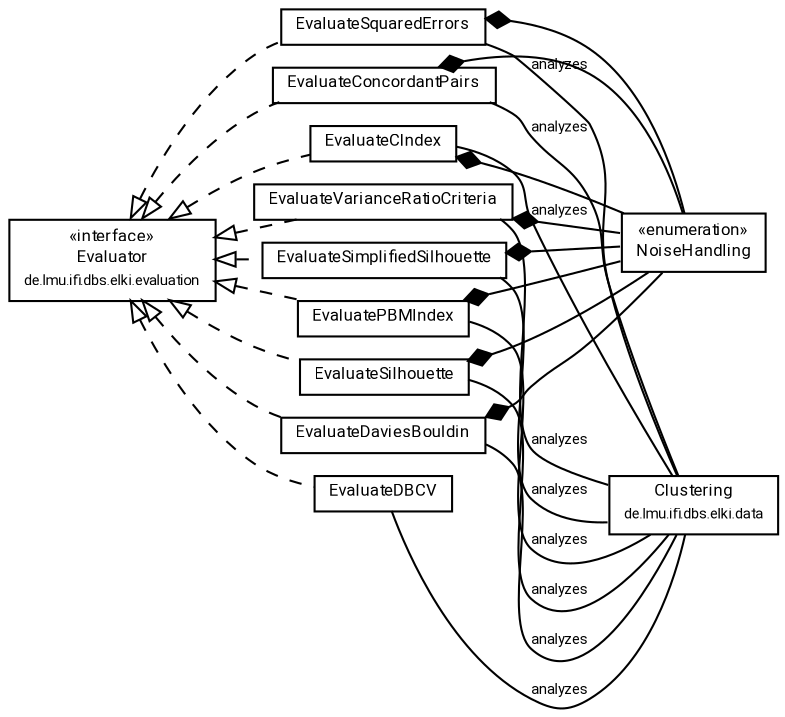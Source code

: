 #!/usr/local/bin/dot
#
# Class diagram 
# Generated by UMLGraph version R5_7_2-60-g0e99a6 (http://www.spinellis.gr/umlgraph/)
#

digraph G {
	graph [fontnames="svg"]
	edge [fontname="Roboto",fontsize=7,labelfontname="Roboto",labelfontsize=7,color="black"];
	node [fontname="Roboto",fontcolor="black",fontsize=8,shape=plaintext,margin=0,width=0,height=0];
	nodesep=0.15;
	ranksep=0.25;
	rankdir=LR;
	// de.lmu.ifi.dbs.elki.evaluation.clustering.internal.EvaluateSquaredErrors
	c237121 [label=<<table title="de.lmu.ifi.dbs.elki.evaluation.clustering.internal.EvaluateSquaredErrors" border="0" cellborder="1" cellspacing="0" cellpadding="2" href="EvaluateSquaredErrors.html" target="_parent">
		<tr><td><table border="0" cellspacing="0" cellpadding="1">
		<tr><td align="center" balign="center"> <font face="Roboto">EvaluateSquaredErrors</font> </td></tr>
		</table></td></tr>
		</table>>, URL="EvaluateSquaredErrors.html"];
	// de.lmu.ifi.dbs.elki.evaluation.clustering.internal.EvaluateDBCV<O>
	c237123 [label=<<table title="de.lmu.ifi.dbs.elki.evaluation.clustering.internal.EvaluateDBCV" border="0" cellborder="1" cellspacing="0" cellpadding="2" href="EvaluateDBCV.html" target="_parent">
		<tr><td><table border="0" cellspacing="0" cellpadding="1">
		<tr><td align="center" balign="center"> <font face="Roboto">EvaluateDBCV</font> </td></tr>
		</table></td></tr>
		</table>>, URL="EvaluateDBCV.html"];
	// de.lmu.ifi.dbs.elki.evaluation.clustering.internal.EvaluateConcordantPairs<O>
	c237125 [label=<<table title="de.lmu.ifi.dbs.elki.evaluation.clustering.internal.EvaluateConcordantPairs" border="0" cellborder="1" cellspacing="0" cellpadding="2" href="EvaluateConcordantPairs.html" target="_parent">
		<tr><td><table border="0" cellspacing="0" cellpadding="1">
		<tr><td align="center" balign="center"> <font face="Roboto">EvaluateConcordantPairs</font> </td></tr>
		</table></td></tr>
		</table>>, URL="EvaluateConcordantPairs.html"];
	// de.lmu.ifi.dbs.elki.evaluation.clustering.internal.EvaluateCIndex<O>
	c237127 [label=<<table title="de.lmu.ifi.dbs.elki.evaluation.clustering.internal.EvaluateCIndex" border="0" cellborder="1" cellspacing="0" cellpadding="2" href="EvaluateCIndex.html" target="_parent">
		<tr><td><table border="0" cellspacing="0" cellpadding="1">
		<tr><td align="center" balign="center"> <font face="Roboto">EvaluateCIndex</font> </td></tr>
		</table></td></tr>
		</table>>, URL="EvaluateCIndex.html"];
	// de.lmu.ifi.dbs.elki.evaluation.clustering.internal.EvaluateVarianceRatioCriteria<O>
	c237129 [label=<<table title="de.lmu.ifi.dbs.elki.evaluation.clustering.internal.EvaluateVarianceRatioCriteria" border="0" cellborder="1" cellspacing="0" cellpadding="2" href="EvaluateVarianceRatioCriteria.html" target="_parent">
		<tr><td><table border="0" cellspacing="0" cellpadding="1">
		<tr><td align="center" balign="center"> <font face="Roboto">EvaluateVarianceRatioCriteria</font> </td></tr>
		</table></td></tr>
		</table>>, URL="EvaluateVarianceRatioCriteria.html"];
	// de.lmu.ifi.dbs.elki.evaluation.clustering.internal.EvaluateSimplifiedSilhouette
	c237131 [label=<<table title="de.lmu.ifi.dbs.elki.evaluation.clustering.internal.EvaluateSimplifiedSilhouette" border="0" cellborder="1" cellspacing="0" cellpadding="2" href="EvaluateSimplifiedSilhouette.html" target="_parent">
		<tr><td><table border="0" cellspacing="0" cellpadding="1">
		<tr><td align="center" balign="center"> <font face="Roboto">EvaluateSimplifiedSilhouette</font> </td></tr>
		</table></td></tr>
		</table>>, URL="EvaluateSimplifiedSilhouette.html"];
	// de.lmu.ifi.dbs.elki.evaluation.clustering.internal.NoiseHandling
	c237133 [label=<<table title="de.lmu.ifi.dbs.elki.evaluation.clustering.internal.NoiseHandling" border="0" cellborder="1" cellspacing="0" cellpadding="2" href="NoiseHandling.html" target="_parent">
		<tr><td><table border="0" cellspacing="0" cellpadding="1">
		<tr><td align="center" balign="center"> &#171;enumeration&#187; </td></tr>
		<tr><td align="center" balign="center"> <font face="Roboto">NoiseHandling</font> </td></tr>
		</table></td></tr>
		</table>>, URL="NoiseHandling.html"];
	// de.lmu.ifi.dbs.elki.evaluation.clustering.internal.EvaluatePBMIndex
	c237134 [label=<<table title="de.lmu.ifi.dbs.elki.evaluation.clustering.internal.EvaluatePBMIndex" border="0" cellborder="1" cellspacing="0" cellpadding="2" href="EvaluatePBMIndex.html" target="_parent">
		<tr><td><table border="0" cellspacing="0" cellpadding="1">
		<tr><td align="center" balign="center"> <font face="Roboto">EvaluatePBMIndex</font> </td></tr>
		</table></td></tr>
		</table>>, URL="EvaluatePBMIndex.html"];
	// de.lmu.ifi.dbs.elki.evaluation.clustering.internal.EvaluateSilhouette<O>
	c237136 [label=<<table title="de.lmu.ifi.dbs.elki.evaluation.clustering.internal.EvaluateSilhouette" border="0" cellborder="1" cellspacing="0" cellpadding="2" href="EvaluateSilhouette.html" target="_parent">
		<tr><td><table border="0" cellspacing="0" cellpadding="1">
		<tr><td align="center" balign="center"> <font face="Roboto">EvaluateSilhouette</font> </td></tr>
		</table></td></tr>
		</table>>, URL="EvaluateSilhouette.html"];
	// de.lmu.ifi.dbs.elki.evaluation.clustering.internal.EvaluateDaviesBouldin
	c237138 [label=<<table title="de.lmu.ifi.dbs.elki.evaluation.clustering.internal.EvaluateDaviesBouldin" border="0" cellborder="1" cellspacing="0" cellpadding="2" href="EvaluateDaviesBouldin.html" target="_parent">
		<tr><td><table border="0" cellspacing="0" cellpadding="1">
		<tr><td align="center" balign="center"> <font face="Roboto">EvaluateDaviesBouldin</font> </td></tr>
		</table></td></tr>
		</table>>, URL="EvaluateDaviesBouldin.html"];
	// de.lmu.ifi.dbs.elki.data.Clustering<M extends de.lmu.ifi.dbs.elki.data.model.Model>
	c237149 [label=<<table title="de.lmu.ifi.dbs.elki.data.Clustering" border="0" cellborder="1" cellspacing="0" cellpadding="2" href="../../../data/Clustering.html" target="_parent">
		<tr><td><table border="0" cellspacing="0" cellpadding="1">
		<tr><td align="center" balign="center"> <font face="Roboto">Clustering</font> </td></tr>
		<tr><td align="center" balign="center"> <font face="Roboto" point-size="7.0">de.lmu.ifi.dbs.elki.data</font> </td></tr>
		</table></td></tr>
		</table>>, URL="../../../data/Clustering.html"];
	// de.lmu.ifi.dbs.elki.evaluation.Evaluator
	c237718 [label=<<table title="de.lmu.ifi.dbs.elki.evaluation.Evaluator" border="0" cellborder="1" cellspacing="0" cellpadding="2" href="../../Evaluator.html" target="_parent">
		<tr><td><table border="0" cellspacing="0" cellpadding="1">
		<tr><td align="center" balign="center"> &#171;interface&#187; </td></tr>
		<tr><td align="center" balign="center"> <font face="Roboto">Evaluator</font> </td></tr>
		<tr><td align="center" balign="center"> <font face="Roboto" point-size="7.0">de.lmu.ifi.dbs.elki.evaluation</font> </td></tr>
		</table></td></tr>
		</table>>, URL="../../Evaluator.html"];
	// de.lmu.ifi.dbs.elki.evaluation.clustering.internal.EvaluateSquaredErrors implements de.lmu.ifi.dbs.elki.evaluation.Evaluator
	c237718 -> c237121 [arrowtail=empty,style=dashed,dir=back,weight=9];
	// de.lmu.ifi.dbs.elki.evaluation.clustering.internal.EvaluateSquaredErrors composed de.lmu.ifi.dbs.elki.evaluation.clustering.internal.NoiseHandling
	c237121 -> c237133 [arrowhead=none,arrowtail=diamond,dir=back,weight=6];
	// de.lmu.ifi.dbs.elki.evaluation.clustering.internal.EvaluateSquaredErrors assoc de.lmu.ifi.dbs.elki.data.Clustering<M extends de.lmu.ifi.dbs.elki.data.model.Model>
	c237121 -> c237149 [arrowhead=none,weight=2,label="analyzes"];
	// de.lmu.ifi.dbs.elki.evaluation.clustering.internal.EvaluateDBCV<O> implements de.lmu.ifi.dbs.elki.evaluation.Evaluator
	c237718 -> c237123 [arrowtail=empty,style=dashed,dir=back,weight=9];
	// de.lmu.ifi.dbs.elki.evaluation.clustering.internal.EvaluateDBCV<O> assoc de.lmu.ifi.dbs.elki.data.Clustering<M extends de.lmu.ifi.dbs.elki.data.model.Model>
	c237123 -> c237149 [arrowhead=none,weight=2,label="analyzes"];
	// de.lmu.ifi.dbs.elki.evaluation.clustering.internal.EvaluateConcordantPairs<O> implements de.lmu.ifi.dbs.elki.evaluation.Evaluator
	c237718 -> c237125 [arrowtail=empty,style=dashed,dir=back,weight=9];
	// de.lmu.ifi.dbs.elki.evaluation.clustering.internal.EvaluateConcordantPairs<O> composed de.lmu.ifi.dbs.elki.evaluation.clustering.internal.NoiseHandling
	c237125 -> c237133 [arrowhead=none,arrowtail=diamond,dir=back,weight=6];
	// de.lmu.ifi.dbs.elki.evaluation.clustering.internal.EvaluateConcordantPairs<O> assoc de.lmu.ifi.dbs.elki.data.Clustering<M extends de.lmu.ifi.dbs.elki.data.model.Model>
	c237125 -> c237149 [arrowhead=none,weight=2,label="analyzes"];
	// de.lmu.ifi.dbs.elki.evaluation.clustering.internal.EvaluateCIndex<O> implements de.lmu.ifi.dbs.elki.evaluation.Evaluator
	c237718 -> c237127 [arrowtail=empty,style=dashed,dir=back,weight=9];
	// de.lmu.ifi.dbs.elki.evaluation.clustering.internal.EvaluateCIndex<O> composed de.lmu.ifi.dbs.elki.evaluation.clustering.internal.NoiseHandling
	c237127 -> c237133 [arrowhead=none,arrowtail=diamond,dir=back,weight=6];
	// de.lmu.ifi.dbs.elki.evaluation.clustering.internal.EvaluateCIndex<O> assoc de.lmu.ifi.dbs.elki.data.Clustering<M extends de.lmu.ifi.dbs.elki.data.model.Model>
	c237127 -> c237149 [arrowhead=none,weight=2,label="analyzes"];
	// de.lmu.ifi.dbs.elki.evaluation.clustering.internal.EvaluateVarianceRatioCriteria<O> implements de.lmu.ifi.dbs.elki.evaluation.Evaluator
	c237718 -> c237129 [arrowtail=empty,style=dashed,dir=back,weight=9];
	// de.lmu.ifi.dbs.elki.evaluation.clustering.internal.EvaluateVarianceRatioCriteria<O> composed de.lmu.ifi.dbs.elki.evaluation.clustering.internal.NoiseHandling
	c237129 -> c237133 [arrowhead=none,arrowtail=diamond,dir=back,weight=6];
	// de.lmu.ifi.dbs.elki.evaluation.clustering.internal.EvaluateVarianceRatioCriteria<O> assoc de.lmu.ifi.dbs.elki.data.Clustering<M extends de.lmu.ifi.dbs.elki.data.model.Model>
	c237129 -> c237149 [arrowhead=none,weight=2,label="analyzes"];
	// de.lmu.ifi.dbs.elki.evaluation.clustering.internal.EvaluateSimplifiedSilhouette implements de.lmu.ifi.dbs.elki.evaluation.Evaluator
	c237718 -> c237131 [arrowtail=empty,style=dashed,dir=back,weight=9];
	// de.lmu.ifi.dbs.elki.evaluation.clustering.internal.EvaluateSimplifiedSilhouette composed de.lmu.ifi.dbs.elki.evaluation.clustering.internal.NoiseHandling
	c237131 -> c237133 [arrowhead=none,arrowtail=diamond,dir=back,weight=6];
	// de.lmu.ifi.dbs.elki.evaluation.clustering.internal.EvaluateSimplifiedSilhouette assoc de.lmu.ifi.dbs.elki.data.Clustering<M extends de.lmu.ifi.dbs.elki.data.model.Model>
	c237131 -> c237149 [arrowhead=none,weight=2,label="analyzes"];
	// de.lmu.ifi.dbs.elki.evaluation.clustering.internal.EvaluatePBMIndex implements de.lmu.ifi.dbs.elki.evaluation.Evaluator
	c237718 -> c237134 [arrowtail=empty,style=dashed,dir=back,weight=9];
	// de.lmu.ifi.dbs.elki.evaluation.clustering.internal.EvaluatePBMIndex composed de.lmu.ifi.dbs.elki.evaluation.clustering.internal.NoiseHandling
	c237134 -> c237133 [arrowhead=none,arrowtail=diamond,dir=back,weight=6];
	// de.lmu.ifi.dbs.elki.evaluation.clustering.internal.EvaluatePBMIndex assoc de.lmu.ifi.dbs.elki.data.Clustering<M extends de.lmu.ifi.dbs.elki.data.model.Model>
	c237134 -> c237149 [arrowhead=none,weight=2,label="analyzes"];
	// de.lmu.ifi.dbs.elki.evaluation.clustering.internal.EvaluateSilhouette<O> implements de.lmu.ifi.dbs.elki.evaluation.Evaluator
	c237718 -> c237136 [arrowtail=empty,style=dashed,dir=back,weight=9];
	// de.lmu.ifi.dbs.elki.evaluation.clustering.internal.EvaluateSilhouette<O> composed de.lmu.ifi.dbs.elki.evaluation.clustering.internal.NoiseHandling
	c237136 -> c237133 [arrowhead=none,arrowtail=diamond,dir=back,weight=6];
	// de.lmu.ifi.dbs.elki.evaluation.clustering.internal.EvaluateSilhouette<O> assoc de.lmu.ifi.dbs.elki.data.Clustering<M extends de.lmu.ifi.dbs.elki.data.model.Model>
	c237136 -> c237149 [arrowhead=none,weight=2,label="analyzes"];
	// de.lmu.ifi.dbs.elki.evaluation.clustering.internal.EvaluateDaviesBouldin implements de.lmu.ifi.dbs.elki.evaluation.Evaluator
	c237718 -> c237138 [arrowtail=empty,style=dashed,dir=back,weight=9];
	// de.lmu.ifi.dbs.elki.evaluation.clustering.internal.EvaluateDaviesBouldin composed de.lmu.ifi.dbs.elki.evaluation.clustering.internal.NoiseHandling
	c237138 -> c237133 [arrowhead=none,arrowtail=diamond,dir=back,weight=6];
	// de.lmu.ifi.dbs.elki.evaluation.clustering.internal.EvaluateDaviesBouldin assoc de.lmu.ifi.dbs.elki.data.Clustering<M extends de.lmu.ifi.dbs.elki.data.model.Model>
	c237138 -> c237149 [arrowhead=none,weight=2,label="analyzes"];
}

